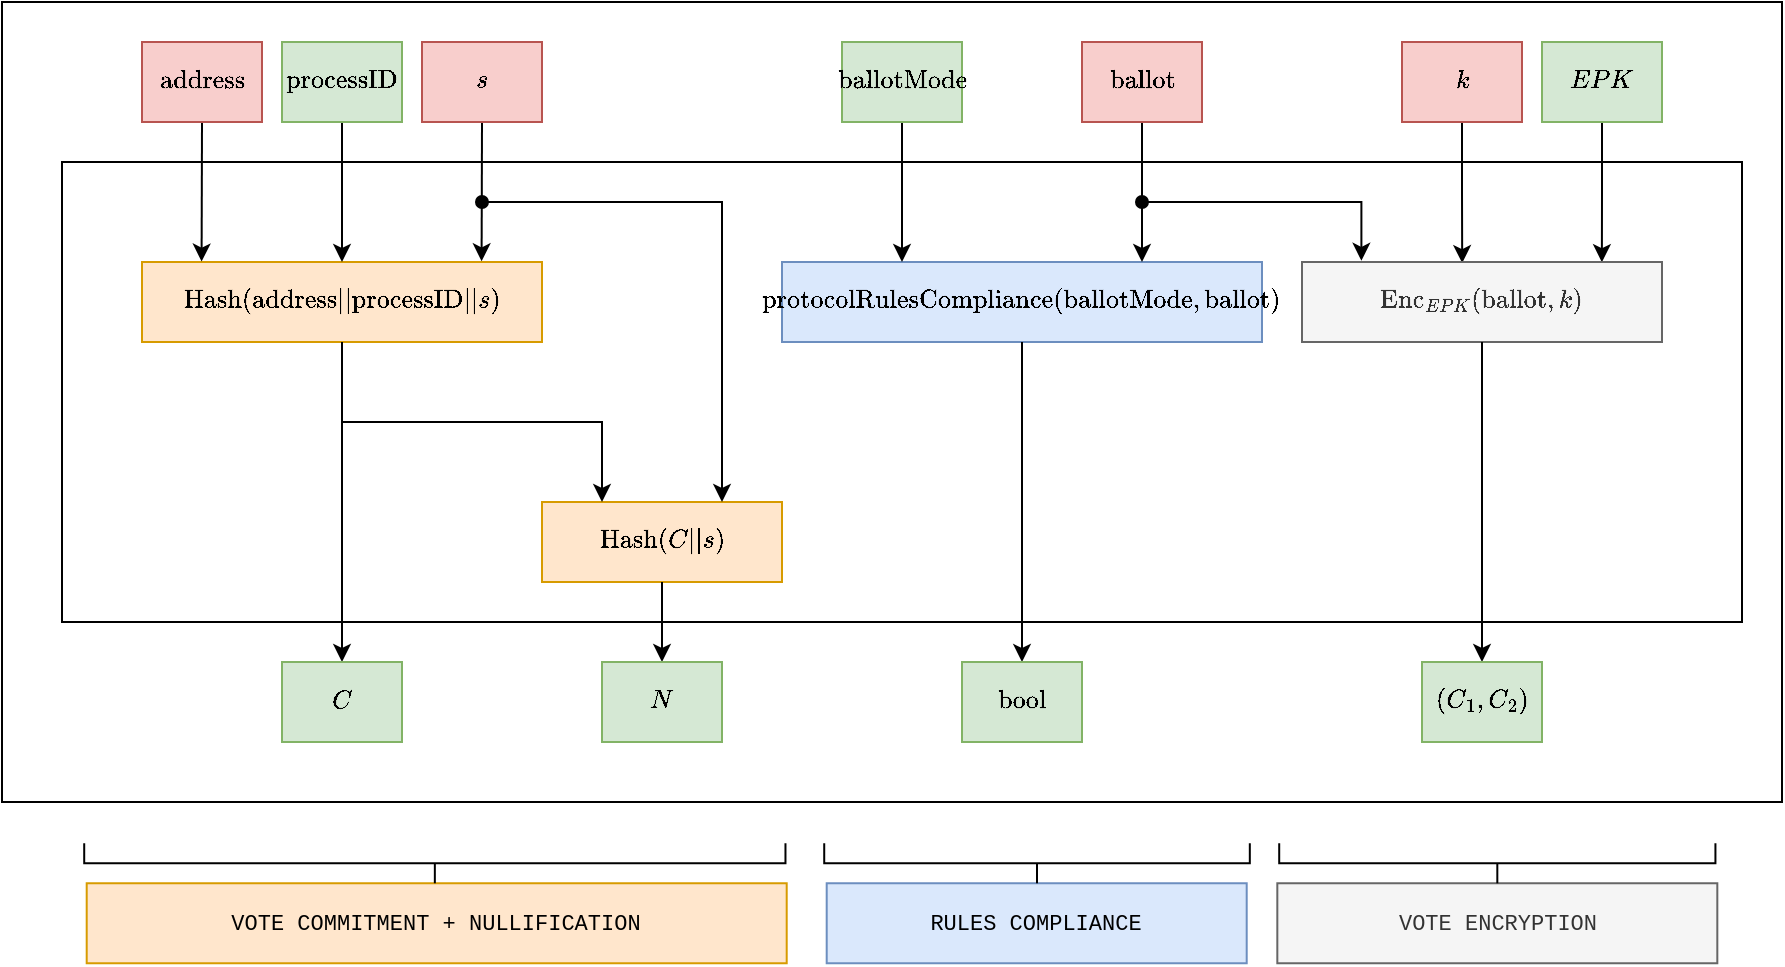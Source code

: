 <mxfile version="27.0.5" pages="4">
  <diagram id="-JAmnd0uZNJ1_gcuKymy" name="1. voter-circuit">
    <mxGraphModel dx="1106" dy="661" grid="1" gridSize="10" guides="1" tooltips="1" connect="1" arrows="1" fold="1" page="1" pageScale="1" pageWidth="1100" pageHeight="850" math="1" shadow="0">
      <root>
        <mxCell id="0" />
        <mxCell id="1" parent="0" />
        <mxCell id="EW1sCxBa3IzSmhOEwzda-1" value="" style="rounded=0;whiteSpace=wrap;html=1;fontFamily=Courier New;" parent="1" vertex="1">
          <mxGeometry x="130" y="60" width="890" height="400" as="geometry" />
        </mxCell>
        <mxCell id="EW1sCxBa3IzSmhOEwzda-2" value="" style="rounded=0;whiteSpace=wrap;html=1;fontFamily=Courier New;" parent="1" vertex="1">
          <mxGeometry x="160" y="140" width="840" height="230" as="geometry" />
        </mxCell>
        <mxCell id="EW1sCxBa3IzSmhOEwzda-3" value="$$\text{Hash}(\text{address} || \text{processID} || s)$$" style="rounded=0;whiteSpace=wrap;html=1;fontSize=11;fontFamily=Courier New;fillColor=#ffe6cc;strokeColor=#d79b00;" parent="1" vertex="1">
          <mxGeometry x="200" y="190" width="200" height="40" as="geometry" />
        </mxCell>
        <mxCell id="EW1sCxBa3IzSmhOEwzda-4" value="" style="endArrow=classic;html=1;rounded=0;exitX=0.5;exitY=1;exitDx=0;exitDy=0;entryX=0.849;entryY=-0.009;entryDx=0;entryDy=0;entryPerimeter=0;fontSize=11;fontFamily=Courier New;" parent="1" source="EW1sCxBa3IzSmhOEwzda-10" target="EW1sCxBa3IzSmhOEwzda-3" edge="1">
          <mxGeometry width="50" height="50" relative="1" as="geometry">
            <mxPoint x="370" y="160" as="sourcePoint" />
            <mxPoint x="369.89" y="200" as="targetPoint" />
          </mxGeometry>
        </mxCell>
        <mxCell id="EW1sCxBa3IzSmhOEwzda-5" value="" style="endArrow=classic;html=1;rounded=0;exitX=0.5;exitY=1;exitDx=0;exitDy=0;entryX=0.5;entryY=0;entryDx=0;entryDy=0;fontSize=11;fontFamily=Courier New;" parent="1" source="EW1sCxBa3IzSmhOEwzda-9" target="EW1sCxBa3IzSmhOEwzda-3" edge="1">
          <mxGeometry width="50" height="50" relative="1" as="geometry">
            <mxPoint x="300" y="160" as="sourcePoint" />
            <mxPoint x="299.89" y="200" as="targetPoint" />
          </mxGeometry>
        </mxCell>
        <mxCell id="EW1sCxBa3IzSmhOEwzda-6" value="" style="endArrow=classic;html=1;rounded=0;exitX=0.5;exitY=1;exitDx=0;exitDy=0;entryX=0.149;entryY=-0.005;entryDx=0;entryDy=0;entryPerimeter=0;fontSize=11;fontFamily=Courier New;" parent="1" source="EW1sCxBa3IzSmhOEwzda-8" target="EW1sCxBa3IzSmhOEwzda-3" edge="1">
          <mxGeometry width="50" height="50" relative="1" as="geometry">
            <mxPoint x="229.89" y="150" as="sourcePoint" />
            <mxPoint x="229.89" y="200" as="targetPoint" />
          </mxGeometry>
        </mxCell>
        <mxCell id="EW1sCxBa3IzSmhOEwzda-7" value="" style="endArrow=classic;html=1;rounded=0;entryX=0.5;entryY=0;entryDx=0;entryDy=0;exitX=0.5;exitY=1;exitDx=0;exitDy=0;fontSize=11;fontFamily=Courier New;" parent="1" source="EW1sCxBa3IzSmhOEwzda-3" target="EW1sCxBa3IzSmhOEwzda-11" edge="1">
          <mxGeometry width="50" height="50" relative="1" as="geometry">
            <mxPoint x="299.58" y="230" as="sourcePoint" />
            <mxPoint x="300" y="710" as="targetPoint" />
          </mxGeometry>
        </mxCell>
        <mxCell id="EW1sCxBa3IzSmhOEwzda-8" value="&lt;div style=&quot;font-size: 11px;&quot;&gt;$$\text{address}$$&lt;/div&gt;" style="rounded=0;whiteSpace=wrap;html=1;fontSize=11;fillColor=#f8cecc;strokeColor=#b85450;fontFamily=Courier New;" parent="1" vertex="1">
          <mxGeometry x="200" y="80" width="60" height="40" as="geometry" />
        </mxCell>
        <mxCell id="EW1sCxBa3IzSmhOEwzda-9" value="$$\text{processID}$$" style="rounded=0;whiteSpace=wrap;html=1;fontSize=11;fillColor=#d5e8d4;strokeColor=#82b366;fontFamily=Courier New;" parent="1" vertex="1">
          <mxGeometry x="270" y="80" width="60" height="40" as="geometry" />
        </mxCell>
        <mxCell id="EW1sCxBa3IzSmhOEwzda-10" value="$$s$$" style="rounded=0;whiteSpace=wrap;html=1;fontSize=11;fillColor=#f8cecc;strokeColor=#b85450;fontFamily=Courier New;" parent="1" vertex="1">
          <mxGeometry x="340" y="80" width="60" height="40" as="geometry" />
        </mxCell>
        <mxCell id="EW1sCxBa3IzSmhOEwzda-11" value="$$C$$" style="rounded=0;whiteSpace=wrap;html=1;fontSize=11;fillColor=#d5e8d4;strokeColor=#82b366;fontFamily=Courier New;" parent="1" vertex="1">
          <mxGeometry x="270" y="390" width="60" height="40" as="geometry" />
        </mxCell>
        <mxCell id="EW1sCxBa3IzSmhOEwzda-12" value="$$\text{protocolRulesCompliance}(\text{ballotMode}, \text{ballot})$$" style="rounded=0;whiteSpace=wrap;html=1;fontSize=11;fillColor=#dae8fc;strokeColor=#6c8ebf;fontFamily=Courier New;" parent="1" vertex="1">
          <mxGeometry x="520" y="190" width="240" height="40" as="geometry" />
        </mxCell>
        <mxCell id="EW1sCxBa3IzSmhOEwzda-13" value="" style="edgeStyle=orthogonalEdgeStyle;rounded=0;orthogonalLoop=1;jettySize=auto;html=1;entryX=0.25;entryY=0;entryDx=0;entryDy=0;fontSize=11;fontFamily=Courier New;" parent="1" source="EW1sCxBa3IzSmhOEwzda-14" target="EW1sCxBa3IzSmhOEwzda-12" edge="1">
          <mxGeometry relative="1" as="geometry" />
        </mxCell>
        <mxCell id="EW1sCxBa3IzSmhOEwzda-14" value="$$\text{ballotMode}$$" style="rounded=0;whiteSpace=wrap;html=1;fontSize=11;fillColor=#d5e8d4;strokeColor=#82b366;fontFamily=Courier New;" parent="1" vertex="1">
          <mxGeometry x="550" y="80" width="60" height="40" as="geometry" />
        </mxCell>
        <mxCell id="EW1sCxBa3IzSmhOEwzda-15" value="" style="edgeStyle=orthogonalEdgeStyle;rounded=0;orthogonalLoop=1;jettySize=auto;html=1;entryX=0.165;entryY=-0.015;entryDx=0;entryDy=0;entryPerimeter=0;startArrow=oval;startFill=1;fontSize=11;fontFamily=Courier New;" parent="1" target="EW1sCxBa3IzSmhOEwzda-22" edge="1">
          <mxGeometry relative="1" as="geometry">
            <mxPoint x="700" y="160" as="sourcePoint" />
            <Array as="points">
              <mxPoint x="700" y="160" />
              <mxPoint x="810" y="160" />
            </Array>
          </mxGeometry>
        </mxCell>
        <mxCell id="EW1sCxBa3IzSmhOEwzda-16" value="" style="edgeStyle=orthogonalEdgeStyle;rounded=0;orthogonalLoop=1;jettySize=auto;html=1;entryX=0.75;entryY=0;entryDx=0;entryDy=0;fontSize=11;fontFamily=Courier New;" parent="1" source="EW1sCxBa3IzSmhOEwzda-17" target="EW1sCxBa3IzSmhOEwzda-12" edge="1">
          <mxGeometry relative="1" as="geometry" />
        </mxCell>
        <mxCell id="EW1sCxBa3IzSmhOEwzda-17" value="$$\text{ballot}$$" style="rounded=0;whiteSpace=wrap;html=1;fontSize=11;fillColor=#f8cecc;strokeColor=#b85450;fontFamily=Courier New;" parent="1" vertex="1">
          <mxGeometry x="670" y="80" width="60" height="40" as="geometry" />
        </mxCell>
        <mxCell id="EW1sCxBa3IzSmhOEwzda-18" value="" style="edgeStyle=orthogonalEdgeStyle;rounded=0;orthogonalLoop=1;jettySize=auto;html=1;entryX=0.445;entryY=0.014;entryDx=0;entryDy=0;entryPerimeter=0;fontSize=11;fontFamily=Courier New;" parent="1" source="EW1sCxBa3IzSmhOEwzda-19" target="EW1sCxBa3IzSmhOEwzda-22" edge="1">
          <mxGeometry relative="1" as="geometry" />
        </mxCell>
        <mxCell id="EW1sCxBa3IzSmhOEwzda-19" value="$$k$$" style="rounded=0;whiteSpace=wrap;html=1;fontSize=11;fillColor=#f8cecc;strokeColor=#b85450;fontFamily=Courier New;" parent="1" vertex="1">
          <mxGeometry x="830" y="80" width="60" height="40" as="geometry" />
        </mxCell>
        <mxCell id="EW1sCxBa3IzSmhOEwzda-20" value="" style="edgeStyle=orthogonalEdgeStyle;rounded=0;orthogonalLoop=1;jettySize=auto;html=1;entryX=0.833;entryY=0.003;entryDx=0;entryDy=0;entryPerimeter=0;fontSize=11;fontFamily=Courier New;" parent="1" source="EW1sCxBa3IzSmhOEwzda-21" target="EW1sCxBa3IzSmhOEwzda-22" edge="1">
          <mxGeometry relative="1" as="geometry" />
        </mxCell>
        <mxCell id="EW1sCxBa3IzSmhOEwzda-21" value="$$EPK$$" style="rounded=0;whiteSpace=wrap;html=1;fontSize=11;fillColor=#d5e8d4;strokeColor=#82b366;fontFamily=Courier New;" parent="1" vertex="1">
          <mxGeometry x="900" y="80" width="60" height="40" as="geometry" />
        </mxCell>
        <mxCell id="EW1sCxBa3IzSmhOEwzda-22" value="$$\text{Enc}_{EPK}(\text{ballot}, k)$$" style="rounded=0;whiteSpace=wrap;html=1;fontSize=11;fontFamily=Courier New;fillColor=#f5f5f5;fontColor=#333333;strokeColor=#666666;" parent="1" vertex="1">
          <mxGeometry x="780" y="190" width="180" height="40" as="geometry" />
        </mxCell>
        <mxCell id="EW1sCxBa3IzSmhOEwzda-23" value="$$\text{Hash}(C || s)$$" style="rounded=0;whiteSpace=wrap;html=1;fontSize=11;fontFamily=Courier New;fillColor=#ffe6cc;strokeColor=#d79b00;" parent="1" vertex="1">
          <mxGeometry x="400" y="310" width="120" height="40" as="geometry" />
        </mxCell>
        <mxCell id="EW1sCxBa3IzSmhOEwzda-24" value="" style="edgeStyle=orthogonalEdgeStyle;rounded=0;orthogonalLoop=1;jettySize=auto;html=1;entryX=0.75;entryY=0;entryDx=0;entryDy=0;startArrow=oval;startFill=1;fontSize=11;fontFamily=Courier New;" parent="1" target="EW1sCxBa3IzSmhOEwzda-23" edge="1">
          <mxGeometry relative="1" as="geometry">
            <mxPoint x="370" y="160" as="sourcePoint" />
            <mxPoint x="490" y="189" as="targetPoint" />
            <Array as="points">
              <mxPoint x="490" y="160" />
            </Array>
          </mxGeometry>
        </mxCell>
        <mxCell id="EW1sCxBa3IzSmhOEwzda-25" value="" style="edgeStyle=orthogonalEdgeStyle;rounded=0;orthogonalLoop=1;jettySize=auto;html=1;entryX=0.25;entryY=0;entryDx=0;entryDy=0;fontSize=11;fontFamily=Courier New;" parent="1" target="EW1sCxBa3IzSmhOEwzda-23" edge="1">
          <mxGeometry relative="1" as="geometry">
            <mxPoint x="300" y="270" as="sourcePoint" />
            <mxPoint x="830" y="209" as="targetPoint" />
            <Array as="points">
              <mxPoint x="430" y="270" />
            </Array>
          </mxGeometry>
        </mxCell>
        <mxCell id="EW1sCxBa3IzSmhOEwzda-26" value="" style="endArrow=classic;html=1;rounded=0;exitX=0.5;exitY=1;exitDx=0;exitDy=0;entryX=0.5;entryY=0;entryDx=0;entryDy=0;fontSize=11;fontFamily=Courier New;" parent="1" source="EW1sCxBa3IzSmhOEwzda-23" target="EW1sCxBa3IzSmhOEwzda-27" edge="1">
          <mxGeometry width="50" height="50" relative="1" as="geometry">
            <mxPoint x="460" y="390" as="sourcePoint" />
            <mxPoint x="460" y="710" as="targetPoint" />
          </mxGeometry>
        </mxCell>
        <mxCell id="EW1sCxBa3IzSmhOEwzda-27" value="$$N$$" style="rounded=0;whiteSpace=wrap;html=1;fontSize=11;fillColor=#d5e8d4;strokeColor=#82b366;fontFamily=Courier New;" parent="1" vertex="1">
          <mxGeometry x="430" y="390" width="60" height="40" as="geometry" />
        </mxCell>
        <mxCell id="EW1sCxBa3IzSmhOEwzda-28" value="" style="endArrow=classic;html=1;rounded=0;exitX=0.5;exitY=1;exitDx=0;exitDy=0;entryX=0.5;entryY=0;entryDx=0;entryDy=0;fontSize=11;fontFamily=Courier New;" parent="1" source="EW1sCxBa3IzSmhOEwzda-12" target="EW1sCxBa3IzSmhOEwzda-29" edge="1">
          <mxGeometry width="50" height="50" relative="1" as="geometry">
            <mxPoint x="639.58" y="230" as="sourcePoint" />
            <mxPoint x="639.58" y="390" as="targetPoint" />
          </mxGeometry>
        </mxCell>
        <mxCell id="EW1sCxBa3IzSmhOEwzda-29" value="$$\text{bool}$$" style="rounded=0;whiteSpace=wrap;html=1;fontSize=11;fillColor=#d5e8d4;strokeColor=#82b366;fontFamily=Courier New;" parent="1" vertex="1">
          <mxGeometry x="610" y="390" width="60" height="40" as="geometry" />
        </mxCell>
        <mxCell id="EW1sCxBa3IzSmhOEwzda-30" value="" style="endArrow=classic;html=1;rounded=0;exitX=0.5;exitY=1;exitDx=0;exitDy=0;entryX=0.5;entryY=0;entryDx=0;entryDy=0;fontSize=11;fontFamily=Courier New;" parent="1" source="EW1sCxBa3IzSmhOEwzda-22" target="EW1sCxBa3IzSmhOEwzda-31" edge="1">
          <mxGeometry width="50" height="50" relative="1" as="geometry">
            <mxPoint x="880" y="230" as="sourcePoint" />
            <mxPoint x="870" y="510" as="targetPoint" />
          </mxGeometry>
        </mxCell>
        <mxCell id="EW1sCxBa3IzSmhOEwzda-31" value="$$(C_1, C_2)$$" style="rounded=0;whiteSpace=wrap;html=1;fontSize=11;fillColor=#d5e8d4;strokeColor=#82b366;fontFamily=Courier New;" parent="1" vertex="1">
          <mxGeometry x="840" y="390" width="60" height="40" as="geometry" />
        </mxCell>
        <mxCell id="EW1sCxBa3IzSmhOEwzda-32" value="VOTE COMMITMENT + NULLIFICATION" style="text;html=1;align=center;verticalAlign=middle;whiteSpace=wrap;rounded=0;fontFamily=Courier New;fillColor=#ffe6cc;strokeColor=#d79b00;fontSize=11;" parent="1" vertex="1">
          <mxGeometry x="172.35" y="500.63" width="350" height="40" as="geometry" />
        </mxCell>
        <mxCell id="EW1sCxBa3IzSmhOEwzda-33" value="RULES COMPLIANCE" style="text;html=1;align=center;verticalAlign=middle;whiteSpace=wrap;rounded=0;fontFamily=Courier New;fillColor=#dae8fc;strokeColor=#6c8ebf;fontSize=11;" parent="1" vertex="1">
          <mxGeometry x="542.35" y="500.63" width="210" height="40" as="geometry" />
        </mxCell>
        <mxCell id="EW1sCxBa3IzSmhOEwzda-34" value="VOTE ENCRYPTION" style="text;html=1;align=center;verticalAlign=middle;whiteSpace=wrap;rounded=0;fontFamily=Courier New;fillColor=#f5f5f5;strokeColor=#666666;fontSize=11;fontColor=#333333;" parent="1" vertex="1">
          <mxGeometry x="767.66" y="500.63" width="220" height="40" as="geometry" />
        </mxCell>
        <mxCell id="EW1sCxBa3IzSmhOEwzda-35" value="" style="strokeWidth=1;html=1;shape=mxgraph.flowchart.annotation_2;align=left;labelPosition=right;pointerEvents=1;rotation=-90;" parent="1" vertex="1">
          <mxGeometry x="336.42" y="315.32" width="20" height="350.63" as="geometry" />
        </mxCell>
        <mxCell id="EW1sCxBa3IzSmhOEwzda-36" value="" style="strokeWidth=1;html=1;shape=mxgraph.flowchart.annotation_2;align=left;labelPosition=right;pointerEvents=1;rotation=-90;" parent="1" vertex="1">
          <mxGeometry x="637.51" y="384.24" width="20" height="212.8" as="geometry" />
        </mxCell>
        <mxCell id="EW1sCxBa3IzSmhOEwzda-37" value="" style="strokeWidth=1;html=1;shape=mxgraph.flowchart.annotation_2;align=left;labelPosition=right;pointerEvents=1;rotation=-90;" parent="1" vertex="1">
          <mxGeometry x="867.66" y="381.59" width="20" height="218.11" as="geometry" />
        </mxCell>
      </root>
    </mxGraphModel>
  </diagram>
  <diagram name="2. authentication-circuit" id="FocDNK0yRkmTtnVSRizj">
    <mxGraphModel dx="1301" dy="778" grid="1" gridSize="10" guides="1" tooltips="1" connect="1" arrows="1" fold="1" page="1" pageScale="1" pageWidth="1100" pageHeight="850" math="1" shadow="0">
      <root>
        <mxCell id="U726NmcKOxkLk4yX-4My-0" />
        <mxCell id="U726NmcKOxkLk4yX-4My-1" parent="U726NmcKOxkLk4yX-4My-0" />
        <mxCell id="-n0zQNNrxNN8dLtkatG7-26" value="&lt;div&gt;&lt;br&gt;&lt;/div&gt;" style="rounded=0;whiteSpace=wrap;html=1;fontSize=11;" parent="U726NmcKOxkLk4yX-4My-1" vertex="1">
          <mxGeometry x="150" y="39.88" width="1270" height="590.12" as="geometry" />
        </mxCell>
        <mxCell id="-n0zQNNrxNN8dLtkatG7-0" value="&lt;div&gt;&lt;br&gt;&lt;/div&gt;" style="rounded=0;whiteSpace=wrap;html=1;fontSize=11;" parent="U726NmcKOxkLk4yX-4My-1" vertex="1">
          <mxGeometry x="180" y="139.88" width="1210" height="390.12" as="geometry" />
        </mxCell>
        <mxCell id="U726NmcKOxkLk4yX-4My-2" value="$$\text{Proof.verify}(\text{vote proof, public inputs})$$" style="rounded=0;whiteSpace=wrap;html=1;fontSize=10;fillColor=#fff2cc;strokeColor=#d6b656;fontFamily=Courier New;" parent="U726NmcKOxkLk4yX-4My-1" vertex="1">
          <mxGeometry x="200" y="390" width="200" height="40" as="geometry" />
        </mxCell>
        <mxCell id="U726NmcKOxkLk4yX-4My-3" value="" style="endArrow=classic;html=1;rounded=0;exitX=0.5;exitY=1;exitDx=0;exitDy=0;entryX=0.25;entryY=0;entryDx=0;entryDy=0;fontSize=11;" parent="U726NmcKOxkLk4yX-4My-1" source="U726NmcKOxkLk4yX-4My-5" target="U726NmcKOxkLk4yX-4My-2" edge="1">
          <mxGeometry width="50" height="50" relative="1" as="geometry">
            <mxPoint x="229.89" y="150" as="sourcePoint" />
            <mxPoint x="229.89" y="200" as="targetPoint" />
          </mxGeometry>
        </mxCell>
        <mxCell id="U726NmcKOxkLk4yX-4My-4" value="" style="endArrow=classic;html=1;rounded=0;entryX=0.5;entryY=0;entryDx=0;entryDy=0;exitX=0.5;exitY=1;exitDx=0;exitDy=0;fontSize=11;" parent="U726NmcKOxkLk4yX-4My-1" source="U726NmcKOxkLk4yX-4My-2" target="U726NmcKOxkLk4yX-4My-7" edge="1">
          <mxGeometry width="50" height="50" relative="1" as="geometry">
            <mxPoint x="299.58" y="340" as="sourcePoint" />
            <mxPoint x="300" y="820" as="targetPoint" />
          </mxGeometry>
        </mxCell>
        <mxCell id="U726NmcKOxkLk4yX-4My-5" value="&lt;div style=&quot;font-size: 11px;&quot;&gt;$$\text{vote proof}$$&lt;/div&gt;" style="rounded=0;whiteSpace=wrap;html=1;fontSize=11;fillColor=#d5e8d4;strokeColor=#82b366;fontFamily=Courier New;" parent="U726NmcKOxkLk4yX-4My-1" vertex="1">
          <mxGeometry x="220" y="70" width="60" height="40" as="geometry" />
        </mxCell>
        <mxCell id="U726NmcKOxkLk4yX-4My-6" value="&lt;div&gt;$$\text{processID}$$&lt;/div&gt;" style="rounded=0;whiteSpace=wrap;html=1;fontSize=11;fillColor=#d5e8d4;strokeColor=#82b366;fontFamily=Courier New;" parent="U726NmcKOxkLk4yX-4My-1" vertex="1">
          <mxGeometry x="340" y="70" width="60" height="40" as="geometry" />
        </mxCell>
        <mxCell id="U726NmcKOxkLk4yX-4My-7" value="&lt;div&gt;$$\text{bool}$$&lt;/div&gt;" style="rounded=0;whiteSpace=wrap;html=1;fontSize=11;fillColor=#d5e8d4;strokeColor=#82b366;fontFamily=Courier New;" parent="U726NmcKOxkLk4yX-4My-1" vertex="1">
          <mxGeometry x="270" y="560" width="60" height="40" as="geometry" />
        </mxCell>
        <mxCell id="U726NmcKOxkLk4yX-4My-8" value="$$\text{ballotMode}$$" style="rounded=0;whiteSpace=wrap;html=1;fontSize=11;fillColor=#d5e8d4;strokeColor=#82b366;fontFamily=Courier New;" parent="U726NmcKOxkLk4yX-4My-1" vertex="1">
          <mxGeometry x="410" y="70" width="60" height="40" as="geometry" />
        </mxCell>
        <mxCell id="U726NmcKOxkLk4yX-4My-9" value="$$EPK$$" style="rounded=0;whiteSpace=wrap;html=1;fontSize=11;fillColor=#d5e8d4;strokeColor=#82b366;fontFamily=Courier New;" parent="U726NmcKOxkLk4yX-4My-1" vertex="1">
          <mxGeometry x="480" y="70" width="60" height="40" as="geometry" />
        </mxCell>
        <mxCell id="U726NmcKOxkLk4yX-4My-10" value="" style="edgeStyle=orthogonalEdgeStyle;rounded=0;orthogonalLoop=1;jettySize=auto;html=1;entryX=0.75;entryY=0;entryDx=0;entryDy=0;fontSize=11;startArrow=oval;startFill=1;" parent="U726NmcKOxkLk4yX-4My-1" target="U726NmcKOxkLk4yX-4My-2" edge="1">
          <mxGeometry relative="1" as="geometry">
            <mxPoint x="630" y="350" as="sourcePoint" />
            <mxPoint x="830" y="319" as="targetPoint" />
            <Array as="points">
              <mxPoint x="350" y="350" />
            </Array>
          </mxGeometry>
        </mxCell>
        <mxCell id="U726NmcKOxkLk4yX-4My-11" value="$$N$$" style="rounded=0;whiteSpace=wrap;html=1;fontSize=11;fillColor=#d5e8d4;strokeColor=#82b366;fontFamily=Courier New;" parent="U726NmcKOxkLk4yX-4My-1" vertex="1">
          <mxGeometry x="620" y="70" width="60" height="40" as="geometry" />
        </mxCell>
        <mxCell id="U726NmcKOxkLk4yX-4My-12" value="" style="endArrow=classic;html=1;rounded=0;exitX=0.5;exitY=1;exitDx=0;exitDy=0;fontSize=11;entryX=0.5;entryY=0;entryDx=0;entryDy=0;" parent="U726NmcKOxkLk4yX-4My-1" target="U726NmcKOxkLk4yX-4My-24" edge="1">
          <mxGeometry width="50" height="50" relative="1" as="geometry">
            <mxPoint x="630" y="320" as="sourcePoint" />
            <mxPoint x="630" y="530" as="targetPoint" />
          </mxGeometry>
        </mxCell>
        <mxCell id="U726NmcKOxkLk4yX-4My-13" value="$$\text{bool}$$" style="rounded=0;whiteSpace=wrap;html=1;fontSize=11;fillColor=#d5e8d4;strokeColor=#82b366;fontFamily=Courier New;" parent="U726NmcKOxkLk4yX-4My-1" vertex="1">
          <mxGeometry x="1240" y="560" width="60" height="40" as="geometry" />
        </mxCell>
        <mxCell id="U726NmcKOxkLk4yX-4My-14" value="$$(C_1, C_2)$$" style="rounded=0;whiteSpace=wrap;html=1;fontSize=11;fillColor=#d5e8d4;strokeColor=#82b366;fontFamily=Courier New;" parent="U726NmcKOxkLk4yX-4My-1" vertex="1">
          <mxGeometry x="550" y="70" width="60" height="40" as="geometry" />
        </mxCell>
        <mxCell id="U726NmcKOxkLk4yX-4My-15" value="$$C$$" style="rounded=0;whiteSpace=wrap;html=1;fontSize=11;fillColor=#d5e8d4;strokeColor=#82b366;fontFamily=Courier New;" parent="U726NmcKOxkLk4yX-4My-1" vertex="1">
          <mxGeometry x="690" y="70" width="60" height="40" as="geometry" />
        </mxCell>
        <mxCell id="U726NmcKOxkLk4yX-4My-16" value="$$\text{weight}$$" style="rounded=0;whiteSpace=wrap;html=1;fontSize=11;fillColor=#d5e8d4;strokeColor=#82b366;fontFamily=Courier New;" parent="U726NmcKOxkLk4yX-4My-1" vertex="1">
          <mxGeometry x="760" y="70" width="60" height="40" as="geometry" />
        </mxCell>
        <mxCell id="U726NmcKOxkLk4yX-4My-17" value="$$\text{public inputs}$$" style="rounded=0;whiteSpace=wrap;html=1;fontSize=11;fillColor=#fff2cc;strokeColor=#d6b656;fontFamily=Courier New;" parent="U726NmcKOxkLk4yX-4My-1" vertex="1">
          <mxGeometry x="540" y="280" width="180" height="40" as="geometry" />
        </mxCell>
        <mxCell id="U726NmcKOxkLk4yX-4My-18" value="" style="edgeStyle=orthogonalEdgeStyle;rounded=0;orthogonalLoop=1;jettySize=auto;html=1;entryX=0.23;entryY=-0.003;entryDx=0;entryDy=0;entryPerimeter=0;" parent="U726NmcKOxkLk4yX-4My-1" source="U726NmcKOxkLk4yX-4My-19" target="U726NmcKOxkLk4yX-4My-17" edge="1">
          <mxGeometry relative="1" as="geometry">
            <mxPoint x="580" y="280" as="targetPoint" />
          </mxGeometry>
        </mxCell>
        <mxCell id="U726NmcKOxkLk4yX-4My-19" value="" style="strokeWidth=1;html=1;shape=mxgraph.flowchart.annotation_2;align=left;labelPosition=right;pointerEvents=1;rotation=-90;" parent="U726NmcKOxkLk4yX-4My-1" vertex="1">
          <mxGeometry x="570.91" y="-87.65" width="21.21" height="419.25" as="geometry" />
        </mxCell>
        <mxCell id="U726NmcKOxkLk4yX-4My-20" value="" style="edgeStyle=orthogonalEdgeStyle;rounded=0;orthogonalLoop=1;jettySize=auto;html=1;" parent="U726NmcKOxkLk4yX-4My-1" source="U726NmcKOxkLk4yX-4My-21" target="U726NmcKOxkLk4yX-4My-23" edge="1">
          <mxGeometry relative="1" as="geometry" />
        </mxCell>
        <mxCell id="U726NmcKOxkLk4yX-4My-21" value="$$pk$$" style="rounded=0;whiteSpace=wrap;html=1;fontSize=11;fillColor=#d5e8d4;strokeColor=#82b366;fontFamily=Courier New;" parent="U726NmcKOxkLk4yX-4My-1" vertex="1">
          <mxGeometry x="1120" y="70" width="60" height="40" as="geometry" />
        </mxCell>
        <mxCell id="U726NmcKOxkLk4yX-4My-23" value="$$\text{Hash}(pk)$$" style="rounded=0;whiteSpace=wrap;html=1;fontSize=11;fillColor=#f8cecc;strokeColor=#b85450;fontFamily=Courier New;" parent="U726NmcKOxkLk4yX-4My-1" vertex="1">
          <mxGeometry x="1110" y="190" width="80" height="40" as="geometry" />
        </mxCell>
        <mxCell id="U726NmcKOxkLk4yX-4My-24" value="$$\text{Hash}(\text{public inputs})$$" style="rounded=0;whiteSpace=wrap;html=1;fontSize=11;fillColor=#e1d5e7;strokeColor=#9673a6;fontFamily=Courier New;" parent="U726NmcKOxkLk4yX-4My-1" vertex="1">
          <mxGeometry x="540" y="385" width="180" height="40" as="geometry" />
        </mxCell>
        <mxCell id="U726NmcKOxkLk4yX-4My-26" value="$$\text{censusProof}$$" style="rounded=0;whiteSpace=wrap;html=1;fontSize=11;fillColor=#d5e8d4;strokeColor=#82b366;fontFamily=Courier New;" parent="U726NmcKOxkLk4yX-4My-1" vertex="1">
          <mxGeometry x="860" y="70" width="60" height="40" as="geometry" />
        </mxCell>
        <mxCell id="U726NmcKOxkLk4yX-4My-27" style="edgeStyle=orthogonalEdgeStyle;rounded=0;orthogonalLoop=1;jettySize=auto;html=1;exitX=0.5;exitY=1;exitDx=0;exitDy=0;entryX=0.702;entryY=0.009;entryDx=0;entryDy=0;entryPerimeter=0;" parent="U726NmcKOxkLk4yX-4My-1" source="U726NmcKOxkLk4yX-4My-28" target="U726NmcKOxkLk4yX-4My-32" edge="1">
          <mxGeometry relative="1" as="geometry">
            <mxPoint x="1310" y="480" as="targetPoint" />
          </mxGeometry>
        </mxCell>
        <mxCell id="U726NmcKOxkLk4yX-4My-28" value="$$\text{signature}$$" style="rounded=0;whiteSpace=wrap;html=1;fontSize=11;fillColor=#d5e8d4;strokeColor=#82b366;fontFamily=Courier New;" parent="U726NmcKOxkLk4yX-4My-1" vertex="1">
          <mxGeometry x="1280" y="70" width="60" height="40" as="geometry" />
        </mxCell>
        <mxCell id="U726NmcKOxkLk4yX-4My-29" value="$$\text{censusRoot}$$" style="rounded=0;whiteSpace=wrap;html=1;fontSize=11;fillColor=#d5e8d4;strokeColor=#82b366;fontFamily=Courier New;" parent="U726NmcKOxkLk4yX-4My-1" vertex="1">
          <mxGeometry x="930" y="70" width="60" height="40" as="geometry" />
        </mxCell>
        <mxCell id="U726NmcKOxkLk4yX-4My-30" value="" style="edgeStyle=orthogonalEdgeStyle;rounded=0;orthogonalLoop=1;jettySize=auto;html=1;exitX=0.5;exitY=1;exitDx=0;exitDy=0;entryX=0.31;entryY=0.025;entryDx=0;entryDy=0;entryPerimeter=0;" parent="U726NmcKOxkLk4yX-4My-1" source="U726NmcKOxkLk4yX-4My-24" target="U726NmcKOxkLk4yX-4My-32" edge="1">
          <mxGeometry relative="1" as="geometry">
            <mxPoint x="870" y="250" as="sourcePoint" />
            <mxPoint x="940" y="480" as="targetPoint" />
            <Array as="points">
              <mxPoint x="630" y="450" />
              <mxPoint x="1232" y="450" />
            </Array>
          </mxGeometry>
        </mxCell>
        <mxCell id="U726NmcKOxkLk4yX-4My-31" style="edgeStyle=orthogonalEdgeStyle;rounded=0;orthogonalLoop=1;jettySize=auto;html=1;" parent="U726NmcKOxkLk4yX-4My-1" source="U726NmcKOxkLk4yX-4My-32" target="U726NmcKOxkLk4yX-4My-13" edge="1">
          <mxGeometry relative="1" as="geometry" />
        </mxCell>
        <mxCell id="U726NmcKOxkLk4yX-4My-32" value="$$\text{Signature.verify}()$$" style="rounded=0;whiteSpace=wrap;html=1;fontSize=10;fillColor=#e1d5e7;strokeColor=#9673a6;fontFamily=Courier New;" parent="U726NmcKOxkLk4yX-4My-1" vertex="1">
          <mxGeometry x="1170" y="470" width="200" height="40" as="geometry" />
        </mxCell>
        <mxCell id="U726NmcKOxkLk4yX-4My-33" value="" style="edgeStyle=orthogonalEdgeStyle;rounded=0;orthogonalLoop=1;jettySize=auto;html=1;fontSize=11;startArrow=oval;startFill=1;" parent="U726NmcKOxkLk4yX-4My-1" edge="1">
          <mxGeometry relative="1" as="geometry">
            <mxPoint x="1150" y="160" as="sourcePoint" />
            <mxPoint x="1270" y="470" as="targetPoint" />
            <Array as="points">
              <mxPoint x="1270" y="160" />
            </Array>
          </mxGeometry>
        </mxCell>
        <mxCell id="U726NmcKOxkLk4yX-4My-34" value="" style="edgeStyle=orthogonalEdgeStyle;rounded=0;orthogonalLoop=1;jettySize=auto;html=1;fontSize=11;startArrow=oval;startFill=1;jumpStyle=arc;entryX=0.797;entryY=0.02;entryDx=0;entryDy=0;entryPerimeter=0;" parent="U726NmcKOxkLk4yX-4My-1" target="Alor29dF2PIa9BzgdgEN-0" edge="1">
          <mxGeometry relative="1" as="geometry">
            <mxPoint x="1000" y="250" as="sourcePoint" />
            <mxPoint x="1420" y="320" as="targetPoint" />
            <Array as="points">
              <mxPoint x="1000" y="290" />
              <mxPoint x="999" y="290" />
            </Array>
          </mxGeometry>
        </mxCell>
        <mxCell id="Alor29dF2PIa9BzgdgEN-5" style="edgeStyle=orthogonalEdgeStyle;rounded=0;orthogonalLoop=1;jettySize=auto;html=1;" parent="U726NmcKOxkLk4yX-4My-1" source="Alor29dF2PIa9BzgdgEN-0" target="Alor29dF2PIa9BzgdgEN-4" edge="1">
          <mxGeometry relative="1" as="geometry" />
        </mxCell>
        <mxCell id="Alor29dF2PIa9BzgdgEN-0" value="&lt;div&gt;$$\text{MT.verify}()$$&lt;/div&gt;" style="rounded=0;whiteSpace=wrap;html=1;fontSize=11;fillColor=#f8cecc;strokeColor=#b85450;fontFamily=Courier New;" parent="U726NmcKOxkLk4yX-4My-1" vertex="1">
          <mxGeometry x="840" y="320" width="200" height="40" as="geometry" />
        </mxCell>
        <mxCell id="Alor29dF2PIa9BzgdgEN-1" value="" style="endArrow=classic;html=1;rounded=0;exitX=0.5;exitY=1;exitDx=0;exitDy=0;fontSize=11;exitPerimeter=0;" parent="U726NmcKOxkLk4yX-4My-1" source="U726NmcKOxkLk4yX-4My-19" edge="1">
          <mxGeometry width="50" height="50" relative="1" as="geometry">
            <mxPoint x="789.58" y="160" as="sourcePoint" />
            <mxPoint x="870" y="320" as="targetPoint" />
            <Array as="points">
              <mxPoint x="791" y="280" />
              <mxPoint x="870" y="280" />
            </Array>
          </mxGeometry>
        </mxCell>
        <mxCell id="Alor29dF2PIa9BzgdgEN-2" style="edgeStyle=orthogonalEdgeStyle;rounded=0;orthogonalLoop=1;jettySize=auto;html=1;exitX=0.5;exitY=1;exitDx=0;exitDy=0;" parent="U726NmcKOxkLk4yX-4My-1" source="U726NmcKOxkLk4yX-4My-26" edge="1">
          <mxGeometry relative="1" as="geometry">
            <mxPoint x="890" y="320" as="targetPoint" />
            <mxPoint x="889.71" y="120" as="sourcePoint" />
          </mxGeometry>
        </mxCell>
        <mxCell id="Alor29dF2PIa9BzgdgEN-3" style="edgeStyle=orthogonalEdgeStyle;rounded=0;orthogonalLoop=1;jettySize=auto;html=1;exitX=0.5;exitY=1;exitDx=0;exitDy=0;" parent="U726NmcKOxkLk4yX-4My-1" source="U726NmcKOxkLk4yX-4My-29" edge="1">
          <mxGeometry relative="1" as="geometry">
            <mxPoint x="959.9" y="320" as="targetPoint" />
            <mxPoint x="959.61" y="120" as="sourcePoint" />
          </mxGeometry>
        </mxCell>
        <mxCell id="U726NmcKOxkLk4yX-4My-22" value="" style="edgeStyle=orthogonalEdgeStyle;rounded=0;orthogonalLoop=1;jettySize=auto;html=1;entryX=0.82;entryY=0.005;entryDx=0;entryDy=0;exitX=0.5;exitY=1;exitDx=0;exitDy=0;entryPerimeter=0;jumpStyle=arc;" parent="U726NmcKOxkLk4yX-4My-1" source="U726NmcKOxkLk4yX-4My-25" target="U726NmcKOxkLk4yX-4My-17" edge="1">
          <mxGeometry relative="1" as="geometry">
            <mxPoint x="880" y="280" as="targetPoint" />
            <Array as="points">
              <mxPoint x="688" y="250" />
            </Array>
          </mxGeometry>
        </mxCell>
        <mxCell id="Alor29dF2PIa9BzgdgEN-4" value="$$\text{bool}$$" style="rounded=0;whiteSpace=wrap;html=1;fontSize=11;fillColor=#d5e8d4;strokeColor=#82b366;fontFamily=Courier New;" parent="U726NmcKOxkLk4yX-4My-1" vertex="1">
          <mxGeometry x="910" y="560" width="60" height="40" as="geometry" />
        </mxCell>
        <mxCell id="-n0zQNNrxNN8dLtkatG7-10" value="" style="edgeStyle=orthogonalEdgeStyle;rounded=0;orthogonalLoop=1;jettySize=auto;html=1;entryX=0.82;entryY=0.005;entryDx=0;entryDy=0;exitX=0.5;exitY=1;exitDx=0;exitDy=0;entryPerimeter=0;jumpStyle=arc;" parent="U726NmcKOxkLk4yX-4My-1" source="U726NmcKOxkLk4yX-4My-23" target="U726NmcKOxkLk4yX-4My-25" edge="1">
          <mxGeometry relative="1" as="geometry">
            <mxPoint x="1150" y="230" as="sourcePoint" />
            <mxPoint x="688" y="280" as="targetPoint" />
            <Array as="points">
              <mxPoint x="1150" y="250" />
            </Array>
          </mxGeometry>
        </mxCell>
        <mxCell id="U726NmcKOxkLk4yX-4My-25" value="$$\text{address}$$" style="rounded=0;whiteSpace=wrap;html=1;fontSize=11;fillColor=default;strokeColor=none;fontFamily=Courier New;" parent="U726NmcKOxkLk4yX-4My-1" vertex="1">
          <mxGeometry x="1040" y="230" width="60" height="40" as="geometry" />
        </mxCell>
        <mxCell id="-n0zQNNrxNN8dLtkatG7-13" value="VOTER&#39;S PROOF VERIFICATION" style="text;html=1;align=center;verticalAlign=middle;whiteSpace=wrap;rounded=0;fontFamily=Courier New;fillColor=#fff2cc;strokeColor=#d6b656;fontSize=11;" parent="U726NmcKOxkLk4yX-4My-1" vertex="1">
          <mxGeometry x="200" y="660.63" width="560" height="40" as="geometry" />
        </mxCell>
        <mxCell id="-n0zQNNrxNN8dLtkatG7-14" value="CENSUS MEMBERSHIP" style="text;html=1;align=center;verticalAlign=middle;whiteSpace=wrap;rounded=0;fontFamily=Courier New;fillColor=#f8cecc;strokeColor=#b85450;fontSize=11;" parent="U726NmcKOxkLk4yX-4My-1" vertex="1">
          <mxGeometry x="800" y="660.63" width="307.19" height="40" as="geometry" />
        </mxCell>
        <mxCell id="-n0zQNNrxNN8dLtkatG7-15" value="AUTHENTICATION + NON-MALLEABILITY" style="text;html=1;align=center;verticalAlign=middle;whiteSpace=wrap;rounded=0;fontFamily=Courier New;fillColor=#e1d5e7;strokeColor=#9673a6;fontSize=11;" parent="U726NmcKOxkLk4yX-4My-1" vertex="1">
          <mxGeometry x="1150" y="660.63" width="230" height="40" as="geometry" />
        </mxCell>
        <mxCell id="-n0zQNNrxNN8dLtkatG7-19" value="" style="strokeWidth=1;html=1;shape=mxgraph.flowchart.annotation_2;align=left;labelPosition=right;pointerEvents=1;rotation=-90;" parent="U726NmcKOxkLk4yX-4My-1" vertex="1">
          <mxGeometry x="470" y="370" width="20" height="561.25" as="geometry" />
        </mxCell>
        <mxCell id="-n0zQNNrxNN8dLtkatG7-20" value="" style="strokeWidth=1;html=1;shape=mxgraph.flowchart.annotation_2;align=left;labelPosition=right;pointerEvents=1;rotation=-90;" parent="U726NmcKOxkLk4yX-4My-1" vertex="1">
          <mxGeometry x="942.19" y="497.2" width="20" height="306.87" as="geometry" />
        </mxCell>
        <mxCell id="-n0zQNNrxNN8dLtkatG7-21" value="" style="strokeWidth=1;html=1;shape=mxgraph.flowchart.annotation_2;align=left;labelPosition=right;pointerEvents=1;rotation=-90;" parent="U726NmcKOxkLk4yX-4My-1" vertex="1">
          <mxGeometry x="1254.19" y="531.88" width="20" height="237.5" as="geometry" />
        </mxCell>
      </root>
    </mxGraphModel>
  </diagram>
  <diagram name="3. aggregate-circuit" id="_ty1DUuqyEsH5p35itna">
    <mxGraphModel dx="1106" dy="661" grid="1" gridSize="10" guides="1" tooltips="1" connect="1" arrows="1" fold="1" page="1" pageScale="1" pageWidth="1100" pageHeight="850" math="1" shadow="0">
      <root>
        <mxCell id="4ZG6TFl4bt9_09IySAMJ-0" />
        <mxCell id="4ZG6TFl4bt9_09IySAMJ-1" parent="4ZG6TFl4bt9_09IySAMJ-0" />
        <mxCell id="Dlp71_iiWKCkKO4_XMIA-3" value="&lt;div&gt;&lt;br&gt;&lt;/div&gt;" style="rounded=0;whiteSpace=wrap;html=1;fontSize=11;" parent="4ZG6TFl4bt9_09IySAMJ-1" vertex="1">
          <mxGeometry x="160" y="90" width="840" height="270" as="geometry" />
        </mxCell>
        <mxCell id="LftYdsKY6RAl3PnCzTcV-0" value="&lt;div&gt;&lt;br&gt;&lt;/div&gt;" style="rounded=0;whiteSpace=wrap;html=1;fontSize=11;" parent="4ZG6TFl4bt9_09IySAMJ-1" vertex="1">
          <mxGeometry x="180" y="170" width="800" height="100" as="geometry" />
        </mxCell>
        <mxCell id="4ZG6TFl4bt9_09IySAMJ-7" value="&lt;div style=&quot;font-size: 11px;&quot;&gt;$$\text{authentication proof}_i$$&lt;/div&gt;" style="rounded=0;whiteSpace=wrap;html=1;fontSize=11;fillColor=#d5e8d4;strokeColor=#82b366;fontFamily=Courier New;" parent="4ZG6TFl4bt9_09IySAMJ-1" vertex="1">
          <mxGeometry x="200" y="110" width="130" height="40" as="geometry" />
        </mxCell>
        <mxCell id="4ZG6TFl4bt9_09IySAMJ-8" value="&lt;div&gt;$$C_i$$&lt;/div&gt;" style="rounded=0;whiteSpace=wrap;html=1;fontSize=11;fillColor=#d5e8d4;strokeColor=#82b366;fontFamily=Courier New;" parent="4ZG6TFl4bt9_09IySAMJ-1" vertex="1">
          <mxGeometry x="340" y="110" width="60" height="40" as="geometry" />
        </mxCell>
        <mxCell id="4ZG6TFl4bt9_09IySAMJ-10" value="$$N_i$$" style="rounded=0;whiteSpace=wrap;html=1;fontSize=11;fillColor=#d5e8d4;strokeColor=#82b366;fontFamily=Courier New;" parent="4ZG6TFl4bt9_09IySAMJ-1" vertex="1">
          <mxGeometry x="410" y="110" width="60" height="40" as="geometry" />
        </mxCell>
        <mxCell id="4ZG6TFl4bt9_09IySAMJ-11" value="$$\text{address}_i$$" style="rounded=0;whiteSpace=wrap;html=1;fontSize=11;fillColor=#d5e8d4;strokeColor=#82b366;fontFamily=Courier New;" parent="4ZG6TFl4bt9_09IySAMJ-1" vertex="1">
          <mxGeometry x="480" y="110" width="60" height="40" as="geometry" />
        </mxCell>
        <mxCell id="4ZG6TFl4bt9_09IySAMJ-13" value="$$\text{weight}_i$$" style="rounded=0;whiteSpace=wrap;html=1;fontSize=11;fillColor=#d5e8d4;strokeColor=#82b366;fontFamily=Courier New;" parent="4ZG6TFl4bt9_09IySAMJ-1" vertex="1">
          <mxGeometry x="620" y="110" width="60" height="40" as="geometry" />
        </mxCell>
        <mxCell id="4ZG6TFl4bt9_09IySAMJ-14" value="" style="endArrow=classic;html=1;rounded=0;exitX=0.5;exitY=1;exitDx=0;exitDy=0;fontSize=11;" parent="4ZG6TFl4bt9_09IySAMJ-1" target="iyqm4_-RWh7QM2yxefPn-0" edge="1">
          <mxGeometry width="50" height="50" relative="1" as="geometry">
            <mxPoint x="579.83" y="200" as="sourcePoint" />
            <mxPoint x="579.83" y="320" as="targetPoint" />
          </mxGeometry>
        </mxCell>
        <mxCell id="IjRa-welPacgwPaz64jX-7" style="edgeStyle=orthogonalEdgeStyle;rounded=0;orthogonalLoop=1;jettySize=auto;html=1;" parent="4ZG6TFl4bt9_09IySAMJ-1" source="4ZG6TFl4bt9_09IySAMJ-16" target="4ZG6TFl4bt9_09IySAMJ-19" edge="1">
          <mxGeometry relative="1" as="geometry" />
        </mxCell>
        <mxCell id="4ZG6TFl4bt9_09IySAMJ-16" value="$$(C_1, C_2)_i$$" style="rounded=0;whiteSpace=wrap;html=1;fontSize=11;fillColor=#d5e8d4;strokeColor=#82b366;fontFamily=Courier New;" parent="4ZG6TFl4bt9_09IySAMJ-1" vertex="1">
          <mxGeometry x="550" y="110" width="60" height="40" as="geometry" />
        </mxCell>
        <mxCell id="4ZG6TFl4bt9_09IySAMJ-19" value="recursive SNARK batch verifier" style="rounded=0;whiteSpace=wrap;html=1;fontSize=11;fillColor=#fff2cc;strokeColor=#d6b656;fontFamily=Courier New;" parent="4ZG6TFl4bt9_09IySAMJ-1" vertex="1">
          <mxGeometry x="200" y="200" width="760" height="40" as="geometry" />
        </mxCell>
        <mxCell id="4ZG6TFl4bt9_09IySAMJ-23" value="&lt;div&gt;$$\text{ballotMode}$$&lt;/div&gt;" style="rounded=0;whiteSpace=wrap;html=1;fontSize=11;fillColor=#d5e8d4;strokeColor=#82b366;fontFamily=Courier New;" parent="4ZG6TFl4bt9_09IySAMJ-1" vertex="1">
          <mxGeometry x="829.19" y="110" width="60" height="40" as="geometry" />
        </mxCell>
        <mxCell id="4ZG6TFl4bt9_09IySAMJ-26" value="&lt;div&gt;$$\text{processID}$$&lt;/div&gt;" style="rounded=0;whiteSpace=wrap;html=1;fontSize=11;fillColor=#d5e8d4;strokeColor=#82b366;fontFamily=Courier New;" parent="4ZG6TFl4bt9_09IySAMJ-1" vertex="1">
          <mxGeometry x="689.19" y="110" width="60" height="40" as="geometry" />
        </mxCell>
        <mxCell id="4ZG6TFl4bt9_09IySAMJ-28" value="$$\text{censusRoot}$$" style="rounded=0;whiteSpace=wrap;html=1;fontSize=10;fillColor=#d5e8d4;strokeColor=#82b366;fontFamily=Courier New;" parent="4ZG6TFl4bt9_09IySAMJ-1" vertex="1">
          <mxGeometry x="899.19" y="110" width="60" height="40" as="geometry" />
        </mxCell>
        <mxCell id="4ZG6TFl4bt9_09IySAMJ-29" value="$$EPK$$" style="rounded=0;whiteSpace=wrap;html=1;fontSize=11;fillColor=#d5e8d4;strokeColor=#82b366;fontFamily=Courier New;" parent="4ZG6TFl4bt9_09IySAMJ-1" vertex="1">
          <mxGeometry x="759.19" y="110" width="60" height="40" as="geometry" />
        </mxCell>
        <mxCell id="4ZG6TFl4bt9_09IySAMJ-45" value="SHARED POLLING PUBLIC INPUTS" style="text;html=1;align=center;verticalAlign=middle;whiteSpace=wrap;rounded=0;fontFamily=Courier New;fillColor=#d5e8d4;strokeColor=#82b366;fontSize=11;" parent="4ZG6TFl4bt9_09IySAMJ-1" vertex="1">
          <mxGeometry x="679.19" y="394.01" width="280" height="40" as="geometry" />
        </mxCell>
        <mxCell id="4ZG6TFl4bt9_09IySAMJ-48" value="" style="strokeWidth=1;html=1;shape=mxgraph.flowchart.annotation_2;align=left;labelPosition=right;pointerEvents=1;rotation=-90;" parent="4ZG6TFl4bt9_09IySAMJ-1" vertex="1">
          <mxGeometry x="809.64" y="240.75" width="20" height="278.52" as="geometry" />
        </mxCell>
        <mxCell id="IjRa-welPacgwPaz64jX-1" style="edgeStyle=orthogonalEdgeStyle;rounded=0;orthogonalLoop=1;jettySize=auto;html=1;entryX=0.959;entryY=0;entryDx=0;entryDy=0;entryPerimeter=0;" parent="4ZG6TFl4bt9_09IySAMJ-1" source="4ZG6TFl4bt9_09IySAMJ-28" target="4ZG6TFl4bt9_09IySAMJ-19" edge="1">
          <mxGeometry relative="1" as="geometry" />
        </mxCell>
        <mxCell id="IjRa-welPacgwPaz64jX-3" style="edgeStyle=orthogonalEdgeStyle;rounded=0;orthogonalLoop=1;jettySize=auto;html=1;entryX=0.868;entryY=0.011;entryDx=0;entryDy=0;entryPerimeter=0;" parent="4ZG6TFl4bt9_09IySAMJ-1" source="4ZG6TFl4bt9_09IySAMJ-23" target="4ZG6TFl4bt9_09IySAMJ-19" edge="1">
          <mxGeometry relative="1" as="geometry" />
        </mxCell>
        <mxCell id="IjRa-welPacgwPaz64jX-4" style="edgeStyle=orthogonalEdgeStyle;rounded=0;orthogonalLoop=1;jettySize=auto;html=1;entryX=0.775;entryY=-0.01;entryDx=0;entryDy=0;entryPerimeter=0;" parent="4ZG6TFl4bt9_09IySAMJ-1" source="4ZG6TFl4bt9_09IySAMJ-29" target="4ZG6TFl4bt9_09IySAMJ-19" edge="1">
          <mxGeometry relative="1" as="geometry" />
        </mxCell>
        <mxCell id="IjRa-welPacgwPaz64jX-5" style="edgeStyle=orthogonalEdgeStyle;rounded=0;orthogonalLoop=1;jettySize=auto;html=1;entryX=0.684;entryY=-0.024;entryDx=0;entryDy=0;entryPerimeter=0;" parent="4ZG6TFl4bt9_09IySAMJ-1" source="4ZG6TFl4bt9_09IySAMJ-26" target="4ZG6TFl4bt9_09IySAMJ-19" edge="1">
          <mxGeometry relative="1" as="geometry" />
        </mxCell>
        <mxCell id="IjRa-welPacgwPaz64jX-6" style="edgeStyle=orthogonalEdgeStyle;rounded=0;orthogonalLoop=1;jettySize=auto;html=1;entryX=0.592;entryY=0.004;entryDx=0;entryDy=0;entryPerimeter=0;" parent="4ZG6TFl4bt9_09IySAMJ-1" source="4ZG6TFl4bt9_09IySAMJ-13" target="4ZG6TFl4bt9_09IySAMJ-19" edge="1">
          <mxGeometry relative="1" as="geometry" />
        </mxCell>
        <mxCell id="IjRa-welPacgwPaz64jX-8" style="edgeStyle=orthogonalEdgeStyle;rounded=0;orthogonalLoop=1;jettySize=auto;html=1;entryX=0.408;entryY=0.025;entryDx=0;entryDy=0;entryPerimeter=0;" parent="4ZG6TFl4bt9_09IySAMJ-1" source="4ZG6TFl4bt9_09IySAMJ-11" target="4ZG6TFl4bt9_09IySAMJ-19" edge="1">
          <mxGeometry relative="1" as="geometry" />
        </mxCell>
        <mxCell id="IjRa-welPacgwPaz64jX-9" style="edgeStyle=orthogonalEdgeStyle;rounded=0;orthogonalLoop=1;jettySize=auto;html=1;entryX=0.316;entryY=0.011;entryDx=0;entryDy=0;entryPerimeter=0;" parent="4ZG6TFl4bt9_09IySAMJ-1" source="4ZG6TFl4bt9_09IySAMJ-10" target="4ZG6TFl4bt9_09IySAMJ-19" edge="1">
          <mxGeometry relative="1" as="geometry" />
        </mxCell>
        <mxCell id="IjRa-welPacgwPaz64jX-10" style="edgeStyle=orthogonalEdgeStyle;rounded=0;orthogonalLoop=1;jettySize=auto;html=1;entryX=0.224;entryY=0.032;entryDx=0;entryDy=0;entryPerimeter=0;" parent="4ZG6TFl4bt9_09IySAMJ-1" source="4ZG6TFl4bt9_09IySAMJ-8" target="4ZG6TFl4bt9_09IySAMJ-19" edge="1">
          <mxGeometry relative="1" as="geometry" />
        </mxCell>
        <mxCell id="IjRa-welPacgwPaz64jX-11" style="edgeStyle=orthogonalEdgeStyle;rounded=0;orthogonalLoop=1;jettySize=auto;html=1;entryX=0.085;entryY=0.018;entryDx=0;entryDy=0;entryPerimeter=0;" parent="4ZG6TFl4bt9_09IySAMJ-1" source="4ZG6TFl4bt9_09IySAMJ-7" target="4ZG6TFl4bt9_09IySAMJ-19" edge="1">
          <mxGeometry relative="1" as="geometry" />
        </mxCell>
        <mxCell id="gPXCQdP4MjgRAV3BPEsE-0" value="VOTES AGGREGATION" style="text;html=1;align=center;verticalAlign=middle;whiteSpace=wrap;rounded=0;fontFamily=Courier New;fillColor=#fff2cc;strokeColor=#d6b656;fontSize=11;" parent="4ZG6TFl4bt9_09IySAMJ-1" vertex="1">
          <mxGeometry x="199.19" y="394.01" width="440" height="40" as="geometry" />
        </mxCell>
        <mxCell id="gPXCQdP4MjgRAV3BPEsE-1" value="" style="strokeWidth=1;html=1;shape=mxgraph.flowchart.annotation_2;align=left;labelPosition=right;pointerEvents=1;rotation=-90;" parent="4ZG6TFl4bt9_09IySAMJ-1" vertex="1">
          <mxGeometry x="409.19" y="160" width="20" height="440" as="geometry" />
        </mxCell>
        <mxCell id="iyqm4_-RWh7QM2yxefPn-0" value="$$\text{true}$$" style="rounded=0;whiteSpace=wrap;html=1;fontSize=11;fillColor=#d5e8d4;strokeColor=#82b366;fontFamily=Courier New;" parent="4ZG6TFl4bt9_09IySAMJ-1" vertex="1">
          <mxGeometry x="520" y="300" width="120" height="40" as="geometry" />
        </mxCell>
      </root>
    </mxGraphModel>
  </diagram>
  <diagram id="QHg5vFNSHn3RRpshBNeP" name="4. state-transition-circuit">
    <mxGraphModel dx="1434" dy="753" grid="1" gridSize="10" guides="1" tooltips="1" connect="1" arrows="1" fold="1" page="1" pageScale="1" pageWidth="1100" pageHeight="850" math="0" shadow="0">
      <root>
        <mxCell id="0" />
        <mxCell id="1" parent="0" />
      </root>
    </mxGraphModel>
  </diagram>
</mxfile>
